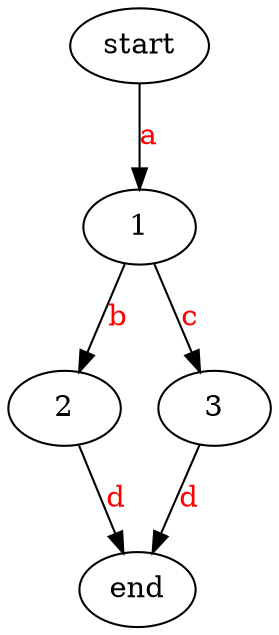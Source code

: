 digraph graphname {
    start -> 1 [label = a, fontcolor="#ff0000"];
    1 -> 2 [label = b, fontcolor="#ff0000"];
    1 -> 3 [label = c, fontcolor="#ff0000"];
    2 -> end [label = d, fontcolor="#ff0000"];
    3 -> end [label = d, fontcolor="#ff0000"];
}

